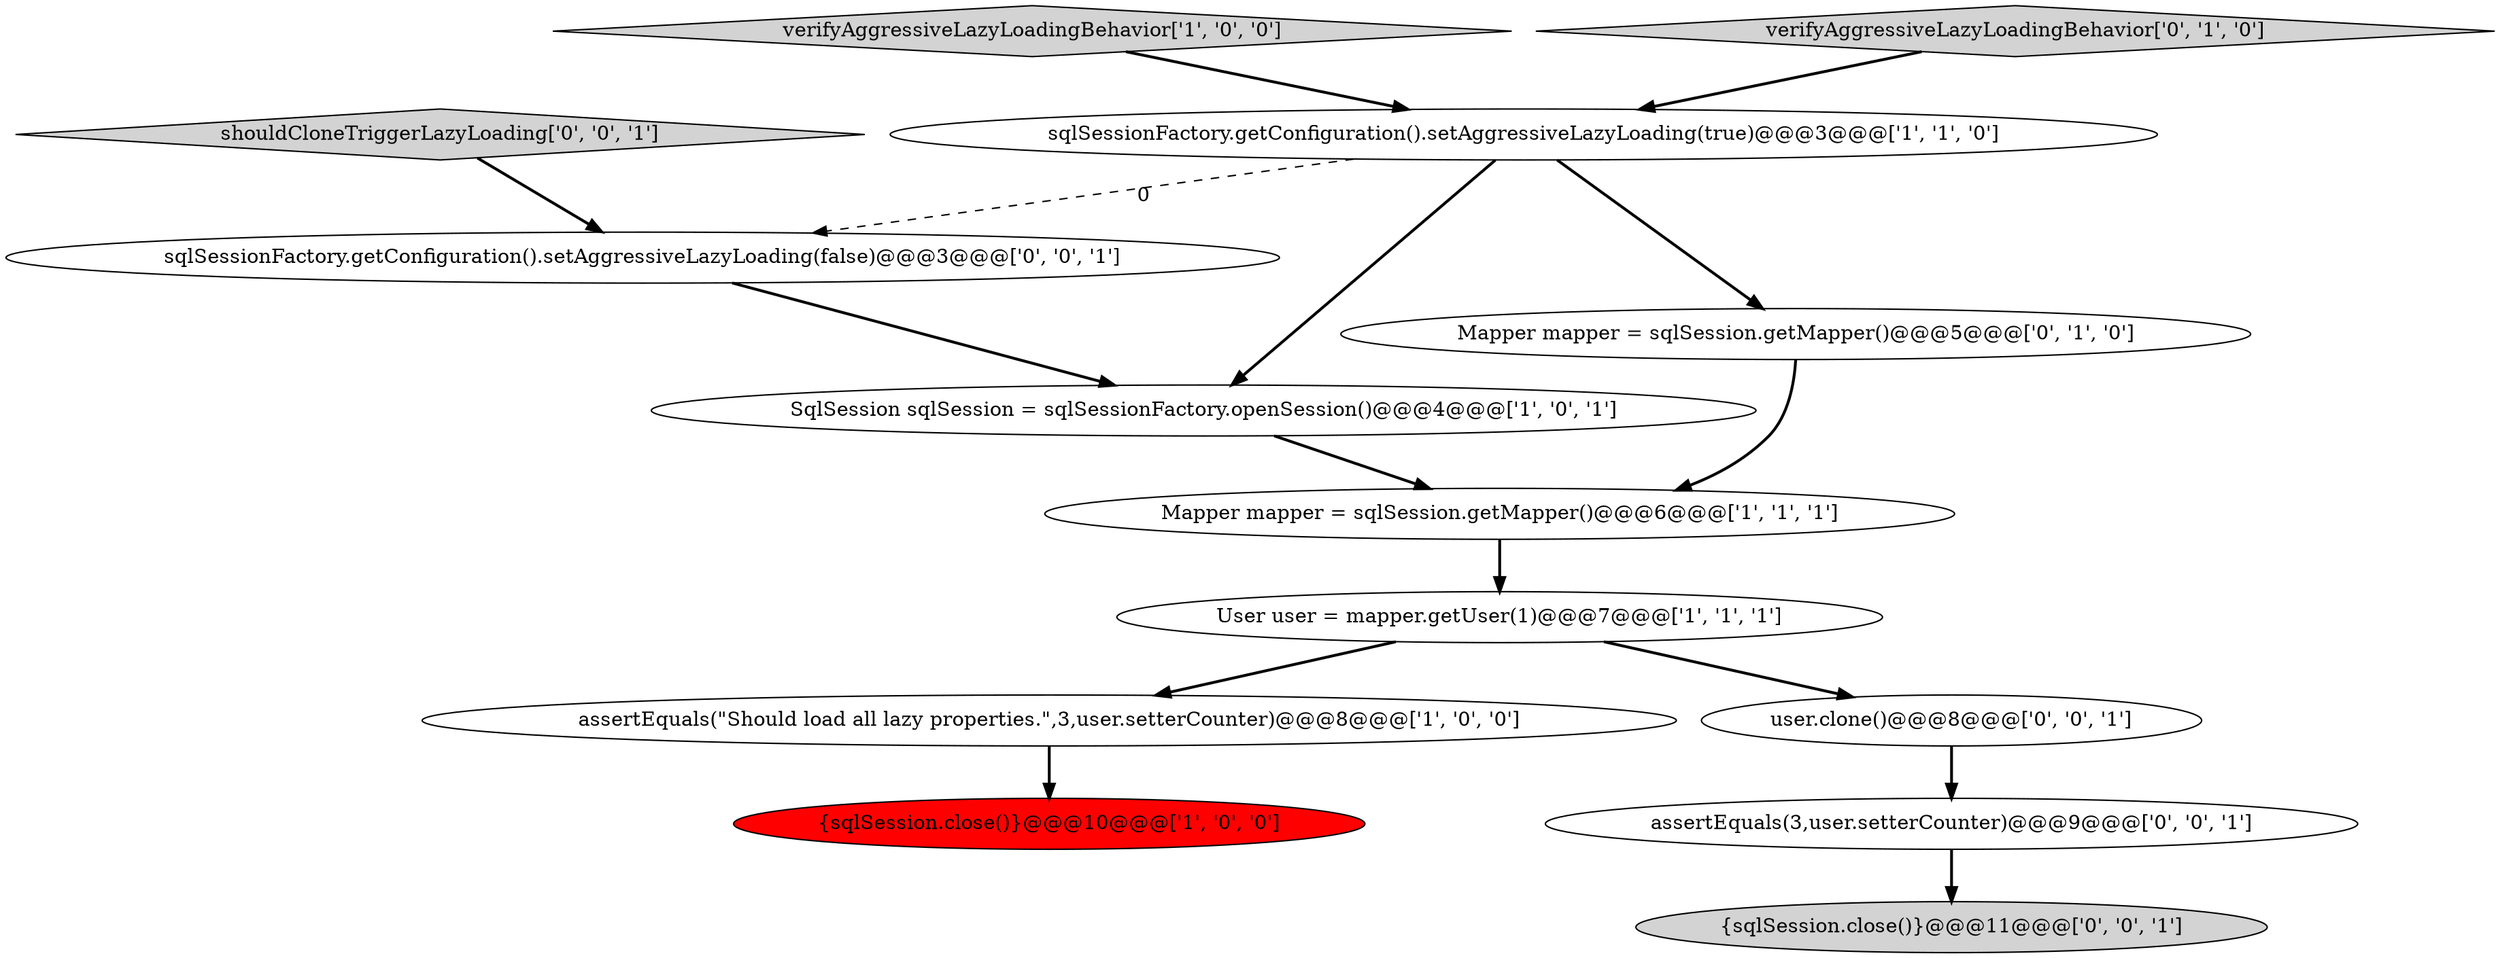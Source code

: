 digraph {
4 [style = filled, label = "verifyAggressiveLazyLoadingBehavior['1', '0', '0']", fillcolor = lightgray, shape = diamond image = "AAA0AAABBB1BBB"];
10 [style = filled, label = "shouldCloneTriggerLazyLoading['0', '0', '1']", fillcolor = lightgray, shape = diamond image = "AAA0AAABBB3BBB"];
9 [style = filled, label = "assertEquals(3,user.setterCounter)@@@9@@@['0', '0', '1']", fillcolor = white, shape = ellipse image = "AAA0AAABBB3BBB"];
0 [style = filled, label = "Mapper mapper = sqlSession.getMapper()@@@6@@@['1', '1', '1']", fillcolor = white, shape = ellipse image = "AAA0AAABBB1BBB"];
1 [style = filled, label = "assertEquals(\"Should load all lazy properties.\",3,user.setterCounter)@@@8@@@['1', '0', '0']", fillcolor = white, shape = ellipse image = "AAA0AAABBB1BBB"];
8 [style = filled, label = "verifyAggressiveLazyLoadingBehavior['0', '1', '0']", fillcolor = lightgray, shape = diamond image = "AAA0AAABBB2BBB"];
7 [style = filled, label = "Mapper mapper = sqlSession.getMapper()@@@5@@@['0', '1', '0']", fillcolor = white, shape = ellipse image = "AAA0AAABBB2BBB"];
12 [style = filled, label = "user.clone()@@@8@@@['0', '0', '1']", fillcolor = white, shape = ellipse image = "AAA0AAABBB3BBB"];
11 [style = filled, label = "{sqlSession.close()}@@@11@@@['0', '0', '1']", fillcolor = lightgray, shape = ellipse image = "AAA0AAABBB3BBB"];
3 [style = filled, label = "sqlSessionFactory.getConfiguration().setAggressiveLazyLoading(true)@@@3@@@['1', '1', '0']", fillcolor = white, shape = ellipse image = "AAA0AAABBB1BBB"];
6 [style = filled, label = "{sqlSession.close()}@@@10@@@['1', '0', '0']", fillcolor = red, shape = ellipse image = "AAA1AAABBB1BBB"];
13 [style = filled, label = "sqlSessionFactory.getConfiguration().setAggressiveLazyLoading(false)@@@3@@@['0', '0', '1']", fillcolor = white, shape = ellipse image = "AAA0AAABBB3BBB"];
5 [style = filled, label = "SqlSession sqlSession = sqlSessionFactory.openSession()@@@4@@@['1', '0', '1']", fillcolor = white, shape = ellipse image = "AAA0AAABBB1BBB"];
2 [style = filled, label = "User user = mapper.getUser(1)@@@7@@@['1', '1', '1']", fillcolor = white, shape = ellipse image = "AAA0AAABBB1BBB"];
4->3 [style = bold, label=""];
3->5 [style = bold, label=""];
7->0 [style = bold, label=""];
1->6 [style = bold, label=""];
9->11 [style = bold, label=""];
5->0 [style = bold, label=""];
3->7 [style = bold, label=""];
12->9 [style = bold, label=""];
10->13 [style = bold, label=""];
3->13 [style = dashed, label="0"];
2->1 [style = bold, label=""];
2->12 [style = bold, label=""];
0->2 [style = bold, label=""];
8->3 [style = bold, label=""];
13->5 [style = bold, label=""];
}
